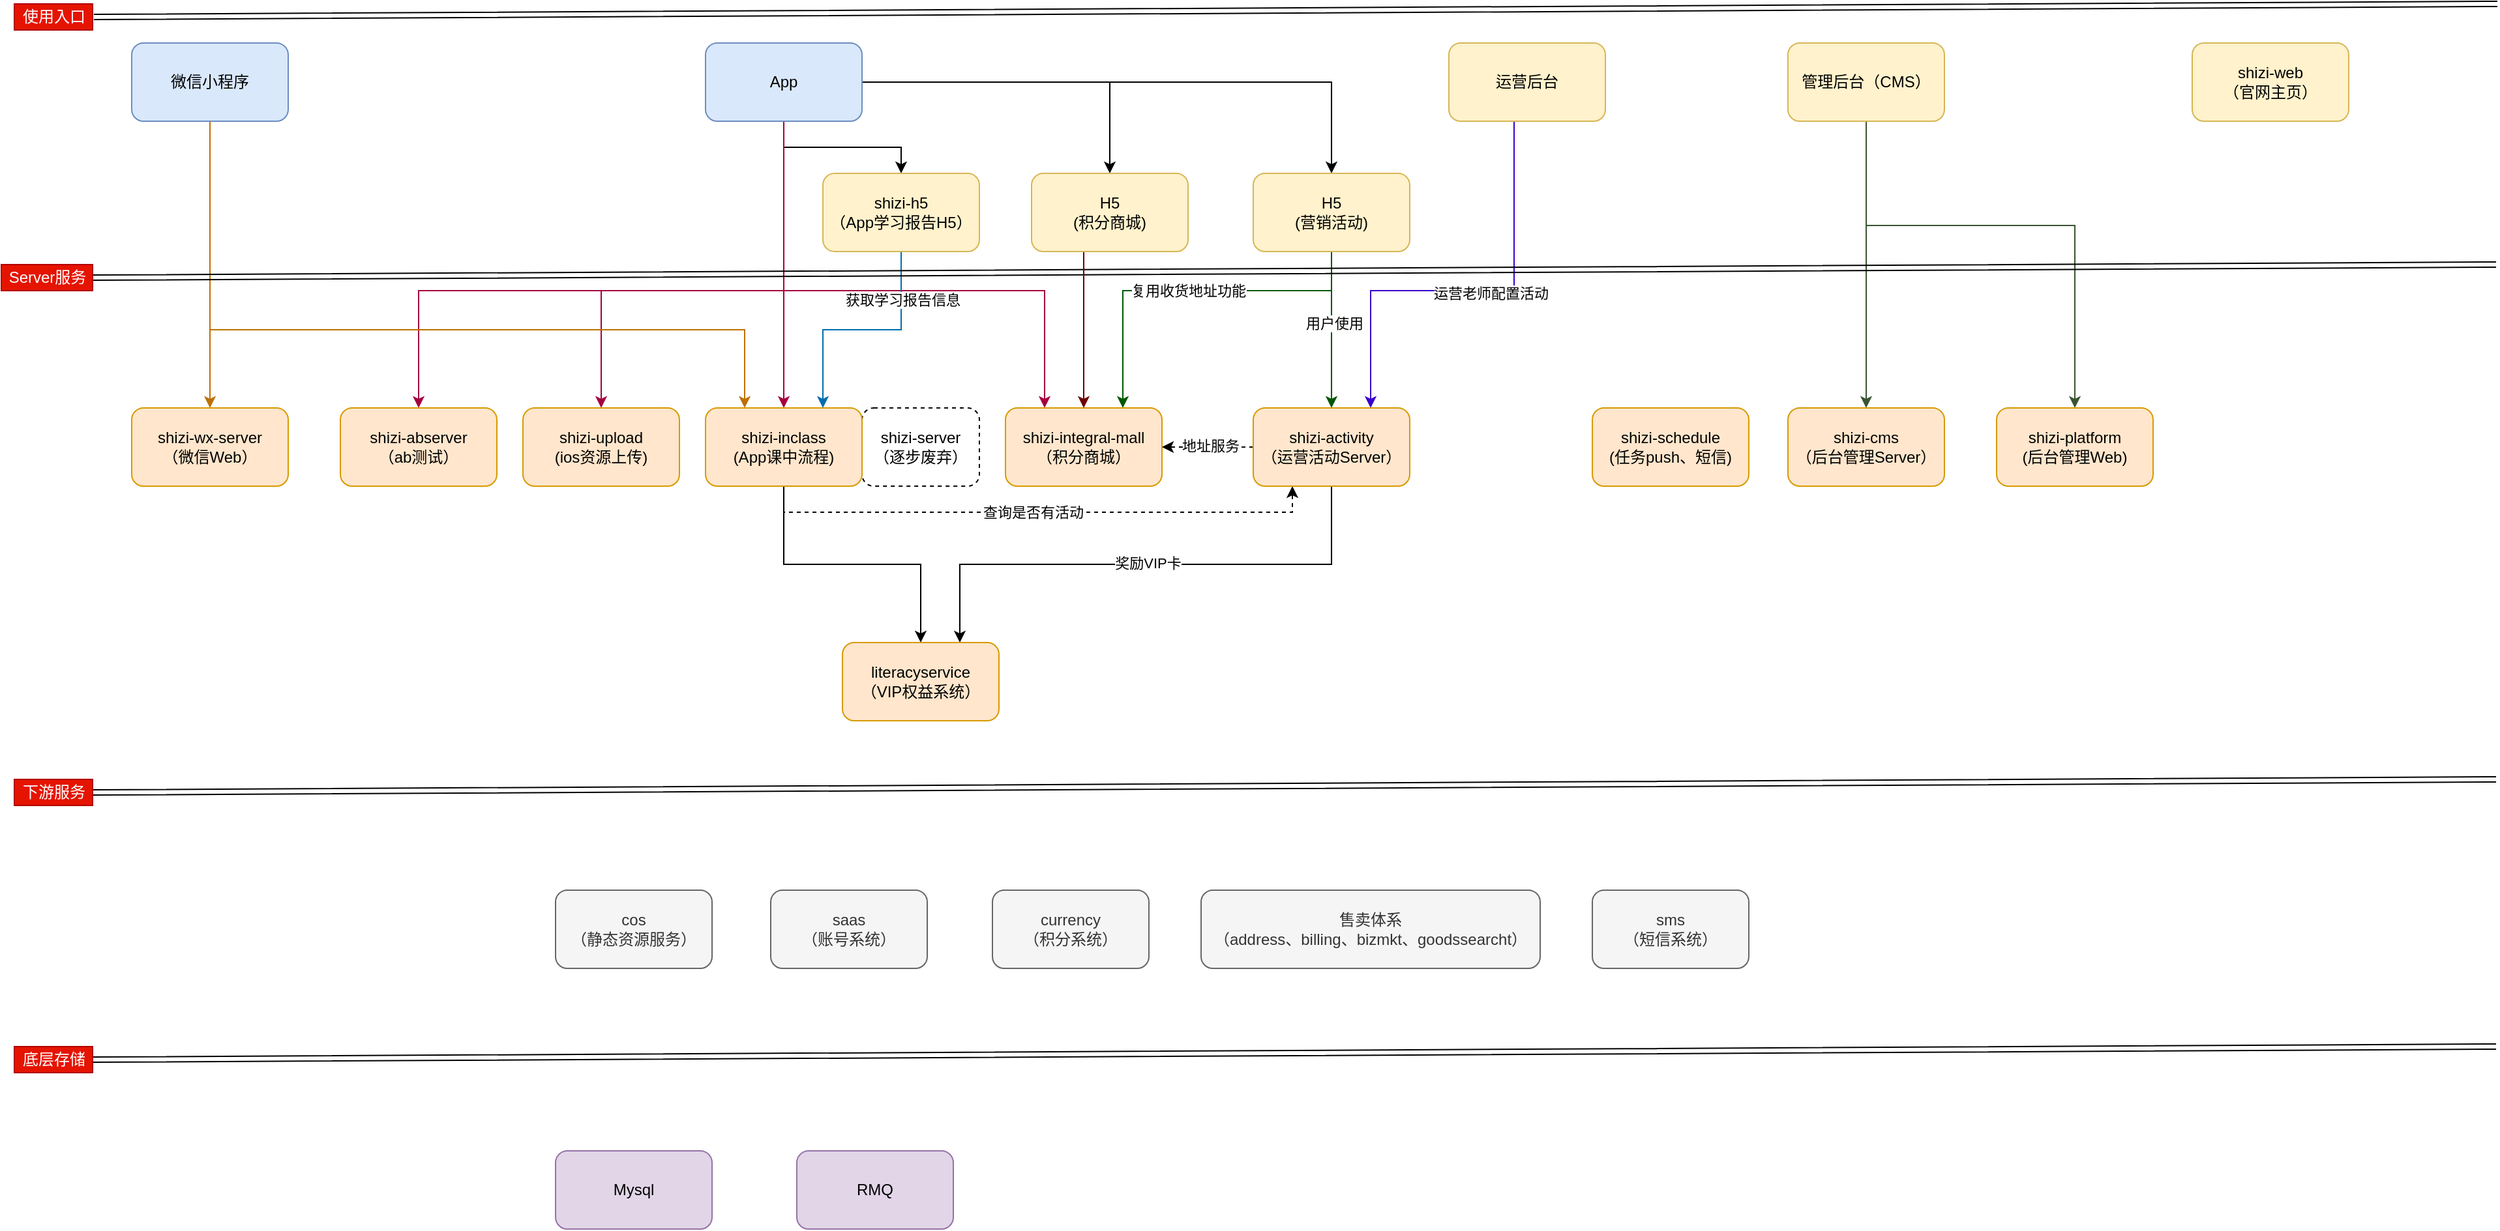 <mxfile version="14.7.0" type="github">
  <diagram id="SWRy2boj0B9asELiRcfk" name="Page-1">
    <mxGraphModel dx="2125" dy="1920" grid="1" gridSize="10" guides="1" tooltips="1" connect="1" arrows="1" fold="1" page="1" pageScale="1" pageWidth="827" pageHeight="1169" math="0" shadow="0">
      <root>
        <mxCell id="0" />
        <mxCell id="1" parent="0" />
        <mxCell id="fdSkNPlMsXK7n2FcaERr-7" style="edgeStyle=orthogonalEdgeStyle;rounded=0;orthogonalLoop=1;jettySize=auto;html=1;entryX=0.5;entryY=0;entryDx=0;entryDy=0;fillColor=#d80073;strokeColor=#A50040;" parent="1" source="fdSkNPlMsXK7n2FcaERr-1" target="fdSkNPlMsXK7n2FcaERr-6" edge="1">
          <mxGeometry relative="1" as="geometry" />
        </mxCell>
        <mxCell id="fdSkNPlMsXK7n2FcaERr-10" style="rounded=0;orthogonalLoop=1;jettySize=auto;html=1;entryX=0.25;entryY=0;entryDx=0;entryDy=0;edgeStyle=orthogonalEdgeStyle;fillColor=#d80073;strokeColor=#A50040;" parent="1" source="fdSkNPlMsXK7n2FcaERr-1" target="fdSkNPlMsXK7n2FcaERr-8" edge="1">
          <mxGeometry relative="1" as="geometry">
            <Array as="points">
              <mxPoint x="230" y="200" />
              <mxPoint x="430" y="200" />
            </Array>
          </mxGeometry>
        </mxCell>
        <mxCell id="fdSkNPlMsXK7n2FcaERr-44" style="edgeStyle=orthogonalEdgeStyle;rounded=0;orthogonalLoop=1;jettySize=auto;html=1;entryX=0.5;entryY=0;entryDx=0;entryDy=0;" parent="1" source="fdSkNPlMsXK7n2FcaERr-1" target="fdSkNPlMsXK7n2FcaERr-37" edge="1">
          <mxGeometry relative="1" as="geometry" />
        </mxCell>
        <mxCell id="fdSkNPlMsXK7n2FcaERr-45" style="edgeStyle=orthogonalEdgeStyle;rounded=0;orthogonalLoop=1;jettySize=auto;html=1;entryX=0.5;entryY=0;entryDx=0;entryDy=0;" parent="1" source="fdSkNPlMsXK7n2FcaERr-1" target="fdSkNPlMsXK7n2FcaERr-2" edge="1">
          <mxGeometry relative="1" as="geometry" />
        </mxCell>
        <mxCell id="fdSkNPlMsXK7n2FcaERr-48" style="edgeStyle=orthogonalEdgeStyle;rounded=0;orthogonalLoop=1;jettySize=auto;html=1;entryX=0.5;entryY=0;entryDx=0;entryDy=0;fillColor=#d80073;strokeColor=#A50040;" parent="1" source="fdSkNPlMsXK7n2FcaERr-1" target="fdSkNPlMsXK7n2FcaERr-39" edge="1">
          <mxGeometry relative="1" as="geometry">
            <Array as="points">
              <mxPoint x="230" y="200" />
              <mxPoint x="-50" y="200" />
            </Array>
          </mxGeometry>
        </mxCell>
        <mxCell id="fdSkNPlMsXK7n2FcaERr-49" style="edgeStyle=orthogonalEdgeStyle;rounded=0;orthogonalLoop=1;jettySize=auto;html=1;fillColor=#d80073;strokeColor=#A50040;" parent="1" source="fdSkNPlMsXK7n2FcaERr-1" target="fdSkNPlMsXK7n2FcaERr-38" edge="1">
          <mxGeometry relative="1" as="geometry">
            <Array as="points">
              <mxPoint x="230" y="200" />
              <mxPoint x="90" y="200" />
            </Array>
          </mxGeometry>
        </mxCell>
        <mxCell id="do242uJhUASfrqrWMVH7-2" style="edgeStyle=orthogonalEdgeStyle;rounded=0;orthogonalLoop=1;jettySize=auto;html=1;entryX=0.5;entryY=0;entryDx=0;entryDy=0;" edge="1" parent="1" source="fdSkNPlMsXK7n2FcaERr-1" target="do242uJhUASfrqrWMVH7-1">
          <mxGeometry relative="1" as="geometry" />
        </mxCell>
        <mxCell id="fdSkNPlMsXK7n2FcaERr-1" value="App" style="rounded=1;whiteSpace=wrap;html=1;fillColor=#dae8fc;strokeColor=#6c8ebf;" parent="1" vertex="1">
          <mxGeometry x="170" y="10" width="120" height="60" as="geometry" />
        </mxCell>
        <mxCell id="fdSkNPlMsXK7n2FcaERr-11" style="edgeStyle=none;rounded=0;orthogonalLoop=1;jettySize=auto;html=1;entryX=0.5;entryY=0;entryDx=0;entryDy=0;fillColor=#008a00;strokeColor=#005700;" parent="1" source="fdSkNPlMsXK7n2FcaERr-2" target="fdSkNPlMsXK7n2FcaERr-9" edge="1">
          <mxGeometry relative="1" as="geometry" />
        </mxCell>
        <mxCell id="fdSkNPlMsXK7n2FcaERr-13" value="用户使用" style="edgeLabel;html=1;align=center;verticalAlign=middle;resizable=0;points=[];" parent="fdSkNPlMsXK7n2FcaERr-11" vertex="1" connectable="0">
          <mxGeometry x="-0.085" y="2" relative="1" as="geometry">
            <mxPoint as="offset" />
          </mxGeometry>
        </mxCell>
        <mxCell id="fdSkNPlMsXK7n2FcaERr-19" style="edgeStyle=orthogonalEdgeStyle;rounded=0;orthogonalLoop=1;jettySize=auto;html=1;entryX=0.75;entryY=0;entryDx=0;entryDy=0;fillColor=#008a00;strokeColor=#005700;" parent="1" source="fdSkNPlMsXK7n2FcaERr-2" target="fdSkNPlMsXK7n2FcaERr-8" edge="1">
          <mxGeometry relative="1" as="geometry">
            <Array as="points">
              <mxPoint x="650" y="200" />
              <mxPoint x="490" y="200" />
            </Array>
          </mxGeometry>
        </mxCell>
        <mxCell id="fdSkNPlMsXK7n2FcaERr-20" value="复用收货地址功能" style="edgeLabel;html=1;align=center;verticalAlign=middle;resizable=0;points=[];" parent="fdSkNPlMsXK7n2FcaERr-19" vertex="1" connectable="0">
          <mxGeometry relative="1" as="geometry">
            <mxPoint as="offset" />
          </mxGeometry>
        </mxCell>
        <mxCell id="fdSkNPlMsXK7n2FcaERr-2" value="H5&lt;br&gt;(营销活动)" style="rounded=1;whiteSpace=wrap;html=1;fillColor=#fff2cc;strokeColor=#d6b656;" parent="1" vertex="1">
          <mxGeometry x="590" y="110" width="120" height="60" as="geometry" />
        </mxCell>
        <mxCell id="fdSkNPlMsXK7n2FcaERr-12" style="edgeStyle=orthogonalEdgeStyle;rounded=0;orthogonalLoop=1;jettySize=auto;html=1;entryX=0.75;entryY=0;entryDx=0;entryDy=0;entryPerimeter=0;fillColor=#6a00ff;strokeColor=#3700CC;" parent="1" source="fdSkNPlMsXK7n2FcaERr-3" target="fdSkNPlMsXK7n2FcaERr-9" edge="1">
          <mxGeometry relative="1" as="geometry">
            <Array as="points">
              <mxPoint x="790" y="200" />
              <mxPoint x="680" y="200" />
            </Array>
          </mxGeometry>
        </mxCell>
        <mxCell id="fdSkNPlMsXK7n2FcaERr-14" value="运营老师配置活动" style="edgeLabel;html=1;align=center;verticalAlign=middle;resizable=0;points=[];" parent="fdSkNPlMsXK7n2FcaERr-12" vertex="1" connectable="0">
          <mxGeometry x="-0.102" y="2" relative="1" as="geometry">
            <mxPoint as="offset" />
          </mxGeometry>
        </mxCell>
        <mxCell id="fdSkNPlMsXK7n2FcaERr-3" value="运营后台" style="rounded=1;whiteSpace=wrap;html=1;fillColor=#fff2cc;strokeColor=#d6b656;" parent="1" vertex="1">
          <mxGeometry x="740" y="10" width="120" height="60" as="geometry" />
        </mxCell>
        <mxCell id="fdSkNPlMsXK7n2FcaERr-50" style="edgeStyle=orthogonalEdgeStyle;rounded=0;orthogonalLoop=1;jettySize=auto;html=1;fillColor=#6d8764;strokeColor=#3A5431;" parent="1" source="fdSkNPlMsXK7n2FcaERr-4" target="fdSkNPlMsXK7n2FcaERr-30" edge="1">
          <mxGeometry relative="1" as="geometry" />
        </mxCell>
        <mxCell id="fdSkNPlMsXK7n2FcaERr-51" style="edgeStyle=orthogonalEdgeStyle;rounded=0;orthogonalLoop=1;jettySize=auto;html=1;fillColor=#6d8764;strokeColor=#3A5431;" parent="1" source="fdSkNPlMsXK7n2FcaERr-4" target="fdSkNPlMsXK7n2FcaERr-31" edge="1">
          <mxGeometry relative="1" as="geometry">
            <Array as="points">
              <mxPoint x="1060" y="150" />
              <mxPoint x="1220" y="150" />
            </Array>
          </mxGeometry>
        </mxCell>
        <mxCell id="fdSkNPlMsXK7n2FcaERr-4" value="管理后台（CMS）" style="rounded=1;whiteSpace=wrap;html=1;fillColor=#fff2cc;strokeColor=#d6b656;" parent="1" vertex="1">
          <mxGeometry x="1000" y="10" width="120" height="60" as="geometry" />
        </mxCell>
        <mxCell id="fdSkNPlMsXK7n2FcaERr-5" value="shizi-server&lt;br&gt;（逐步废弃）" style="rounded=1;whiteSpace=wrap;html=1;dashed=1;" parent="1" vertex="1">
          <mxGeometry x="290" y="290" width="90" height="60" as="geometry" />
        </mxCell>
        <mxCell id="fdSkNPlMsXK7n2FcaERr-21" style="edgeStyle=orthogonalEdgeStyle;rounded=0;orthogonalLoop=1;jettySize=auto;html=1;entryX=0.5;entryY=0;entryDx=0;entryDy=0;" parent="1" source="fdSkNPlMsXK7n2FcaERr-6" target="fdSkNPlMsXK7n2FcaERr-15" edge="1">
          <mxGeometry relative="1" as="geometry" />
        </mxCell>
        <mxCell id="fdSkNPlMsXK7n2FcaERr-63" style="edgeStyle=orthogonalEdgeStyle;rounded=0;orthogonalLoop=1;jettySize=auto;html=1;entryX=0.25;entryY=1;entryDx=0;entryDy=0;dashed=1;" parent="1" source="fdSkNPlMsXK7n2FcaERr-6" target="fdSkNPlMsXK7n2FcaERr-9" edge="1">
          <mxGeometry relative="1" as="geometry">
            <Array as="points">
              <mxPoint x="230" y="370" />
              <mxPoint x="620" y="370" />
            </Array>
          </mxGeometry>
        </mxCell>
        <mxCell id="fdSkNPlMsXK7n2FcaERr-64" value="查询是否有活动" style="edgeLabel;html=1;align=center;verticalAlign=middle;resizable=0;points=[];" parent="fdSkNPlMsXK7n2FcaERr-63" vertex="1" connectable="0">
          <mxGeometry x="-0.019" relative="1" as="geometry">
            <mxPoint as="offset" />
          </mxGeometry>
        </mxCell>
        <mxCell id="fdSkNPlMsXK7n2FcaERr-6" value="shizi-inclass&lt;br&gt;(App课中流程)" style="rounded=1;whiteSpace=wrap;html=1;fillColor=#ffe6cc;strokeColor=#d79b00;" parent="1" vertex="1">
          <mxGeometry x="170" y="290" width="120" height="60" as="geometry" />
        </mxCell>
        <mxCell id="fdSkNPlMsXK7n2FcaERr-8" value="shizi-integral-mall&lt;br&gt;（积分商城）" style="rounded=1;whiteSpace=wrap;html=1;fillColor=#ffe6cc;strokeColor=#d79b00;" parent="1" vertex="1">
          <mxGeometry x="400" y="290" width="120" height="60" as="geometry" />
        </mxCell>
        <mxCell id="fdSkNPlMsXK7n2FcaERr-22" style="edgeStyle=orthogonalEdgeStyle;rounded=0;orthogonalLoop=1;jettySize=auto;html=1;entryX=0.75;entryY=0;entryDx=0;entryDy=0;" parent="1" source="fdSkNPlMsXK7n2FcaERr-9" target="fdSkNPlMsXK7n2FcaERr-15" edge="1">
          <mxGeometry relative="1" as="geometry">
            <Array as="points">
              <mxPoint x="650" y="410" />
              <mxPoint x="365" y="410" />
            </Array>
          </mxGeometry>
        </mxCell>
        <mxCell id="fdSkNPlMsXK7n2FcaERr-23" value="奖励VIP卡" style="edgeLabel;html=1;align=center;verticalAlign=middle;resizable=0;points=[];" parent="fdSkNPlMsXK7n2FcaERr-22" vertex="1" connectable="0">
          <mxGeometry x="-0.008" y="-1" relative="1" as="geometry">
            <mxPoint as="offset" />
          </mxGeometry>
        </mxCell>
        <mxCell id="fdSkNPlMsXK7n2FcaERr-61" style="edgeStyle=orthogonalEdgeStyle;rounded=0;orthogonalLoop=1;jettySize=auto;html=1;entryX=1;entryY=0.5;entryDx=0;entryDy=0;dashed=1;" parent="1" source="fdSkNPlMsXK7n2FcaERr-9" target="fdSkNPlMsXK7n2FcaERr-8" edge="1">
          <mxGeometry relative="1" as="geometry" />
        </mxCell>
        <mxCell id="fdSkNPlMsXK7n2FcaERr-62" value="地址服务" style="edgeLabel;html=1;align=center;verticalAlign=middle;resizable=0;points=[];" parent="fdSkNPlMsXK7n2FcaERr-61" vertex="1" connectable="0">
          <mxGeometry x="-0.057" y="-1" relative="1" as="geometry">
            <mxPoint as="offset" />
          </mxGeometry>
        </mxCell>
        <mxCell id="fdSkNPlMsXK7n2FcaERr-9" value="shizi-activity&lt;br&gt;（运营活动Server）" style="rounded=1;whiteSpace=wrap;html=1;fillColor=#ffe6cc;strokeColor=#d79b00;" parent="1" vertex="1">
          <mxGeometry x="590" y="290" width="120" height="60" as="geometry" />
        </mxCell>
        <mxCell id="fdSkNPlMsXK7n2FcaERr-15" value="literacyservice&lt;br&gt;（VIP权益系统）" style="rounded=1;whiteSpace=wrap;html=1;fillColor=#ffe6cc;strokeColor=#d79b00;" parent="1" vertex="1">
          <mxGeometry x="275" y="470" width="120" height="60" as="geometry" />
        </mxCell>
        <mxCell id="fdSkNPlMsXK7n2FcaERr-24" value="cos&lt;br&gt;（静态资源服务）" style="rounded=1;whiteSpace=wrap;html=1;fillColor=#f5f5f5;strokeColor=#666666;fontColor=#333333;" parent="1" vertex="1">
          <mxGeometry x="55" y="660" width="120" height="60" as="geometry" />
        </mxCell>
        <mxCell id="fdSkNPlMsXK7n2FcaERr-25" value="saas&lt;br&gt;（账号系统）" style="rounded=1;whiteSpace=wrap;html=1;fillColor=#f5f5f5;strokeColor=#666666;fontColor=#333333;" parent="1" vertex="1">
          <mxGeometry x="220" y="660" width="120" height="60" as="geometry" />
        </mxCell>
        <mxCell id="fdSkNPlMsXK7n2FcaERr-26" value="sms&lt;br&gt;（短信系统）" style="rounded=1;whiteSpace=wrap;html=1;fillColor=#f5f5f5;strokeColor=#666666;fontColor=#333333;" parent="1" vertex="1">
          <mxGeometry x="850" y="660" width="120" height="60" as="geometry" />
        </mxCell>
        <mxCell id="fdSkNPlMsXK7n2FcaERr-27" value="售卖体系&lt;br&gt;（address、billing、bizmkt、goodssearcht）" style="rounded=1;whiteSpace=wrap;html=1;fillColor=#f5f5f5;strokeColor=#666666;fontColor=#333333;" parent="1" vertex="1">
          <mxGeometry x="550" y="660" width="260" height="60" as="geometry" />
        </mxCell>
        <mxCell id="fdSkNPlMsXK7n2FcaERr-29" value="&lt;span&gt;currency&lt;br&gt;（积分系统）&lt;br&gt;&lt;/span&gt;" style="rounded=1;whiteSpace=wrap;html=1;fillColor=#f5f5f5;strokeColor=#666666;fontColor=#333333;" parent="1" vertex="1">
          <mxGeometry x="390" y="660" width="120" height="60" as="geometry" />
        </mxCell>
        <mxCell id="fdSkNPlMsXK7n2FcaERr-30" value="shizi-cms&lt;br&gt;（后台管理Server）" style="rounded=1;whiteSpace=wrap;html=1;fillColor=#ffe6cc;strokeColor=#d79b00;" parent="1" vertex="1">
          <mxGeometry x="1000" y="290" width="120" height="60" as="geometry" />
        </mxCell>
        <mxCell id="fdSkNPlMsXK7n2FcaERr-31" value="shizi-platform&lt;br&gt;(后台管理Web)" style="rounded=1;whiteSpace=wrap;html=1;fillColor=#ffe6cc;strokeColor=#d79b00;" parent="1" vertex="1">
          <mxGeometry x="1160" y="290" width="120" height="60" as="geometry" />
        </mxCell>
        <mxCell id="fdSkNPlMsXK7n2FcaERr-32" value="shizi-wx-server&lt;br&gt;（微信Web）" style="rounded=1;whiteSpace=wrap;html=1;fillColor=#ffe6cc;strokeColor=#d79b00;" parent="1" vertex="1">
          <mxGeometry x="-270" y="290" width="120" height="60" as="geometry" />
        </mxCell>
        <mxCell id="fdSkNPlMsXK7n2FcaERr-35" style="edgeStyle=none;rounded=0;orthogonalLoop=1;jettySize=auto;html=1;entryX=0.5;entryY=0;entryDx=0;entryDy=0;fillColor=#f0a30a;strokeColor=#BD7000;" parent="1" source="fdSkNPlMsXK7n2FcaERr-33" target="fdSkNPlMsXK7n2FcaERr-32" edge="1">
          <mxGeometry relative="1" as="geometry" />
        </mxCell>
        <mxCell id="fdSkNPlMsXK7n2FcaERr-36" style="edgeStyle=orthogonalEdgeStyle;rounded=0;orthogonalLoop=1;jettySize=auto;html=1;entryX=0.25;entryY=0;entryDx=0;entryDy=0;fillColor=#f0a30a;strokeColor=#BD7000;" parent="1" source="fdSkNPlMsXK7n2FcaERr-33" target="fdSkNPlMsXK7n2FcaERr-6" edge="1">
          <mxGeometry relative="1" as="geometry">
            <Array as="points">
              <mxPoint x="-210" y="230" />
              <mxPoint x="200" y="230" />
            </Array>
          </mxGeometry>
        </mxCell>
        <mxCell id="fdSkNPlMsXK7n2FcaERr-33" value="微信小程序" style="rounded=1;whiteSpace=wrap;html=1;fillColor=#dae8fc;strokeColor=#6c8ebf;" parent="1" vertex="1">
          <mxGeometry x="-270" y="10" width="120" height="60" as="geometry" />
        </mxCell>
        <mxCell id="fdSkNPlMsXK7n2FcaERr-46" value="" style="edgeStyle=orthogonalEdgeStyle;rounded=0;orthogonalLoop=1;jettySize=auto;html=1;entryX=0.75;entryY=0;entryDx=0;entryDy=0;fillColor=#1ba1e2;strokeColor=#006EAF;" parent="1" source="fdSkNPlMsXK7n2FcaERr-37" target="fdSkNPlMsXK7n2FcaERr-6" edge="1">
          <mxGeometry relative="1" as="geometry">
            <mxPoint x="230" y="290" as="targetPoint" />
          </mxGeometry>
        </mxCell>
        <mxCell id="fdSkNPlMsXK7n2FcaERr-47" value="获取学习报告信息" style="edgeLabel;html=1;align=center;verticalAlign=middle;resizable=0;points=[];" parent="fdSkNPlMsXK7n2FcaERr-46" vertex="1" connectable="0">
          <mxGeometry x="-0.593" y="1" relative="1" as="geometry">
            <mxPoint as="offset" />
          </mxGeometry>
        </mxCell>
        <mxCell id="fdSkNPlMsXK7n2FcaERr-37" value="shizi-h5&lt;br&gt;（App学习报告H5）" style="rounded=1;whiteSpace=wrap;html=1;fillColor=#fff2cc;strokeColor=#d6b656;" parent="1" vertex="1">
          <mxGeometry x="260" y="110" width="120" height="60" as="geometry" />
        </mxCell>
        <mxCell id="fdSkNPlMsXK7n2FcaERr-38" value="shizi-upload&lt;br&gt;(ios资源上传)" style="rounded=1;whiteSpace=wrap;html=1;fillColor=#ffe6cc;strokeColor=#d79b00;" parent="1" vertex="1">
          <mxGeometry x="30" y="290" width="120" height="60" as="geometry" />
        </mxCell>
        <mxCell id="fdSkNPlMsXK7n2FcaERr-39" value="shizi-abserver&lt;br&gt;（ab测试）" style="rounded=1;whiteSpace=wrap;html=1;fillColor=#ffe6cc;strokeColor=#d79b00;" parent="1" vertex="1">
          <mxGeometry x="-110" y="290" width="120" height="60" as="geometry" />
        </mxCell>
        <mxCell id="fdSkNPlMsXK7n2FcaERr-40" value="shizi-schedule&lt;br&gt;(任务push、短信)" style="rounded=1;whiteSpace=wrap;html=1;fillColor=#ffe6cc;strokeColor=#d79b00;" parent="1" vertex="1">
          <mxGeometry x="850" y="290" width="120" height="60" as="geometry" />
        </mxCell>
        <mxCell id="fdSkNPlMsXK7n2FcaERr-41" value="shizi-web&lt;br&gt;（官网主页）" style="rounded=1;whiteSpace=wrap;html=1;fillColor=#fff2cc;strokeColor=#d6b656;" parent="1" vertex="1">
          <mxGeometry x="1310" y="10" width="120" height="60" as="geometry" />
        </mxCell>
        <mxCell id="fdSkNPlMsXK7n2FcaERr-52" value="Mysql" style="rounded=1;whiteSpace=wrap;html=1;fillColor=#e1d5e7;strokeColor=#9673a6;" parent="1" vertex="1">
          <mxGeometry x="55" y="860" width="120" height="60" as="geometry" />
        </mxCell>
        <mxCell id="fdSkNPlMsXK7n2FcaERr-53" value="RMQ" style="rounded=1;whiteSpace=wrap;html=1;fillColor=#e1d5e7;strokeColor=#9673a6;" parent="1" vertex="1">
          <mxGeometry x="240" y="860" width="120" height="60" as="geometry" />
        </mxCell>
        <mxCell id="fdSkNPlMsXK7n2FcaERr-54" value="" style="shape=link;html=1;" parent="1" edge="1">
          <mxGeometry width="100" relative="1" as="geometry">
            <mxPoint x="-300" y="790" as="sourcePoint" />
            <mxPoint x="1543" y="780" as="targetPoint" />
            <Array as="points">
              <mxPoint x="-300" y="790" />
            </Array>
          </mxGeometry>
        </mxCell>
        <mxCell id="fdSkNPlMsXK7n2FcaERr-55" value="" style="shape=link;html=1;" parent="1" edge="1">
          <mxGeometry width="100" relative="1" as="geometry">
            <mxPoint x="-300" y="585" as="sourcePoint" />
            <mxPoint x="1543" y="575" as="targetPoint" />
            <Array as="points">
              <mxPoint x="-300" y="585" />
            </Array>
          </mxGeometry>
        </mxCell>
        <mxCell id="fdSkNPlMsXK7n2FcaERr-56" value="" style="shape=link;html=1;" parent="1" edge="1">
          <mxGeometry width="100" relative="1" as="geometry">
            <mxPoint x="-300" y="190" as="sourcePoint" />
            <mxPoint x="1543" y="180" as="targetPoint" />
            <Array as="points">
              <mxPoint x="-300" y="190" />
            </Array>
          </mxGeometry>
        </mxCell>
        <mxCell id="fdSkNPlMsXK7n2FcaERr-57" value="使用入口" style="text;html=1;align=center;verticalAlign=middle;resizable=0;points=[];autosize=1;strokeColor=#B20000;fillColor=#e51400;fontColor=#ffffff;" parent="1" vertex="1">
          <mxGeometry x="-360" y="-20" width="60" height="20" as="geometry" />
        </mxCell>
        <mxCell id="fdSkNPlMsXK7n2FcaERr-58" value="Server服务" style="text;html=1;align=center;verticalAlign=middle;resizable=0;points=[];autosize=1;strokeColor=#B20000;fillColor=#e51400;fontColor=#ffffff;" parent="1" vertex="1">
          <mxGeometry x="-370" y="180" width="70" height="20" as="geometry" />
        </mxCell>
        <mxCell id="fdSkNPlMsXK7n2FcaERr-59" value="下游服务" style="text;html=1;align=center;verticalAlign=middle;resizable=0;points=[];autosize=1;strokeColor=#B20000;fillColor=#e51400;fontColor=#ffffff;" parent="1" vertex="1">
          <mxGeometry x="-360" y="575" width="60" height="20" as="geometry" />
        </mxCell>
        <mxCell id="fdSkNPlMsXK7n2FcaERr-60" value="底层存储" style="text;html=1;align=center;verticalAlign=middle;resizable=0;points=[];autosize=1;strokeColor=#B20000;fillColor=#e51400;fontColor=#ffffff;" parent="1" vertex="1">
          <mxGeometry x="-360" y="780" width="60" height="20" as="geometry" />
        </mxCell>
        <mxCell id="lAK82eUdMD_SjMhzelaD-1" value="" style="shape=link;html=1;" parent="1" edge="1">
          <mxGeometry width="100" relative="1" as="geometry">
            <mxPoint x="-299" y="-10" as="sourcePoint" />
            <mxPoint x="1544" y="-20" as="targetPoint" />
            <Array as="points">
              <mxPoint x="-299" y="-10" />
            </Array>
          </mxGeometry>
        </mxCell>
        <mxCell id="do242uJhUASfrqrWMVH7-3" style="edgeStyle=orthogonalEdgeStyle;rounded=0;orthogonalLoop=1;jettySize=auto;html=1;entryX=0.5;entryY=0;entryDx=0;entryDy=0;fillColor=#a20025;strokeColor=#6F0000;" edge="1" parent="1" source="do242uJhUASfrqrWMVH7-1" target="fdSkNPlMsXK7n2FcaERr-8">
          <mxGeometry relative="1" as="geometry">
            <Array as="points">
              <mxPoint x="460" y="200" />
              <mxPoint x="460" y="200" />
            </Array>
          </mxGeometry>
        </mxCell>
        <mxCell id="do242uJhUASfrqrWMVH7-1" value="H5&lt;br&gt;(积分商城)" style="rounded=1;whiteSpace=wrap;html=1;fillColor=#fff2cc;strokeColor=#d6b656;" vertex="1" parent="1">
          <mxGeometry x="420" y="110" width="120" height="60" as="geometry" />
        </mxCell>
      </root>
    </mxGraphModel>
  </diagram>
</mxfile>
